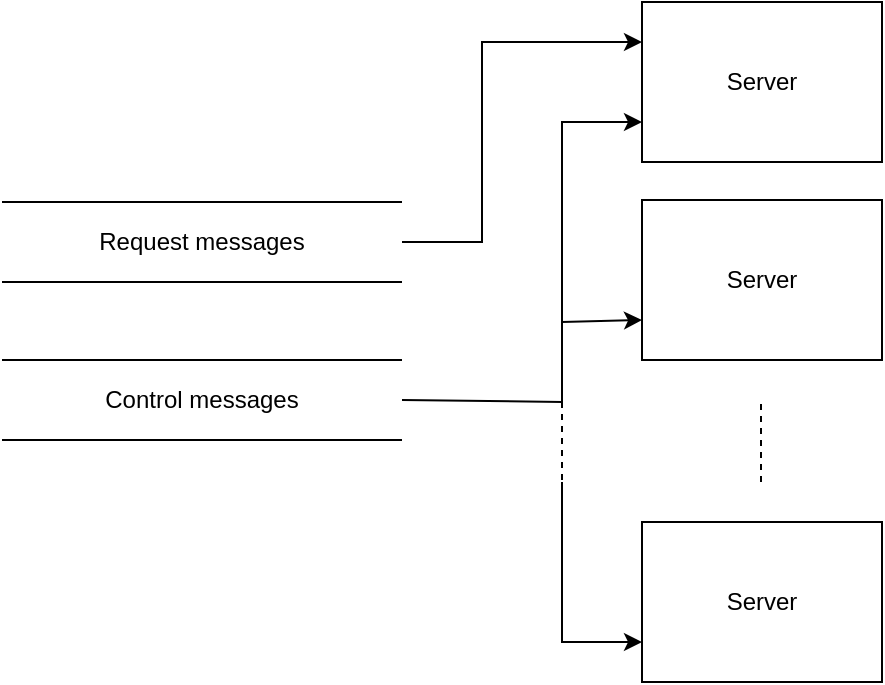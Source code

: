 <mxfile version="17.4.6" type="device"><diagram id="uZTdY9spd6TSN15nmO4a" name="Page-1"><mxGraphModel dx="1253" dy="724" grid="1" gridSize="10" guides="1" tooltips="1" connect="1" arrows="1" fold="1" page="1" pageScale="1" pageWidth="827" pageHeight="1169" math="0" shadow="0"><root><mxCell id="0"/><mxCell id="1" parent="0"/><mxCell id="5cE-T5YSsXicTpxsx7eF-1" value="Server" style="rounded=0;whiteSpace=wrap;html=1;" vertex="1" parent="1"><mxGeometry x="360" y="40" width="120" height="80" as="geometry"/></mxCell><mxCell id="5cE-T5YSsXicTpxsx7eF-4" value="Server" style="rounded=0;whiteSpace=wrap;html=1;" vertex="1" parent="1"><mxGeometry x="360" y="139" width="120" height="80" as="geometry"/></mxCell><mxCell id="5cE-T5YSsXicTpxsx7eF-5" value="Server" style="rounded=0;whiteSpace=wrap;html=1;direction=west;" vertex="1" parent="1"><mxGeometry x="360" y="300" width="120" height="80" as="geometry"/></mxCell><mxCell id="5cE-T5YSsXicTpxsx7eF-6" value="" style="endArrow=none;html=1;rounded=0;" edge="1" parent="1"><mxGeometry width="50" height="50" relative="1" as="geometry"><mxPoint x="40" y="140" as="sourcePoint"/><mxPoint x="240" y="140" as="targetPoint"/></mxGeometry></mxCell><mxCell id="5cE-T5YSsXicTpxsx7eF-7" value="" style="endArrow=none;dashed=1;html=1;rounded=0;" edge="1" parent="1"><mxGeometry width="50" height="50" relative="1" as="geometry"><mxPoint x="419.5" y="280" as="sourcePoint"/><mxPoint x="419.5" y="240" as="targetPoint"/></mxGeometry></mxCell><mxCell id="5cE-T5YSsXicTpxsx7eF-8" value="" style="endArrow=none;html=1;rounded=0;" edge="1" parent="1"><mxGeometry width="50" height="50" relative="1" as="geometry"><mxPoint x="40" y="180" as="sourcePoint"/><mxPoint x="240" y="180" as="targetPoint"/></mxGeometry></mxCell><mxCell id="5cE-T5YSsXicTpxsx7eF-11" value="Request messages" style="text;html=1;strokeColor=none;fillColor=none;align=center;verticalAlign=middle;whiteSpace=wrap;rounded=0;" vertex="1" parent="1"><mxGeometry x="40" y="140" width="200" height="40" as="geometry"/></mxCell><mxCell id="5cE-T5YSsXicTpxsx7eF-12" value="" style="endArrow=none;html=1;rounded=0;" edge="1" parent="1"><mxGeometry width="50" height="50" relative="1" as="geometry"><mxPoint x="40" y="219" as="sourcePoint"/><mxPoint x="240" y="219" as="targetPoint"/></mxGeometry></mxCell><mxCell id="5cE-T5YSsXicTpxsx7eF-13" value="" style="endArrow=none;html=1;rounded=0;" edge="1" parent="1"><mxGeometry width="50" height="50" relative="1" as="geometry"><mxPoint x="40" y="259" as="sourcePoint"/><mxPoint x="240" y="259" as="targetPoint"/></mxGeometry></mxCell><mxCell id="5cE-T5YSsXicTpxsx7eF-14" value="Control messages" style="text;html=1;strokeColor=none;fillColor=none;align=center;verticalAlign=middle;whiteSpace=wrap;rounded=0;" vertex="1" parent="1"><mxGeometry x="40" y="219" width="200" height="40" as="geometry"/></mxCell><mxCell id="5cE-T5YSsXicTpxsx7eF-15" value="" style="endArrow=classic;html=1;rounded=0;exitX=1;exitY=0.5;exitDx=0;exitDy=0;entryX=0;entryY=0.25;entryDx=0;entryDy=0;" edge="1" parent="1" source="5cE-T5YSsXicTpxsx7eF-11" target="5cE-T5YSsXicTpxsx7eF-1"><mxGeometry width="50" height="50" relative="1" as="geometry"><mxPoint x="390" y="400" as="sourcePoint"/><mxPoint x="310" y="70" as="targetPoint"/><Array as="points"><mxPoint x="280" y="160"/><mxPoint x="280" y="60"/></Array></mxGeometry></mxCell><mxCell id="5cE-T5YSsXicTpxsx7eF-16" value="" style="endArrow=classic;html=1;rounded=0;exitX=1;exitY=0.5;exitDx=0;exitDy=0;entryX=0;entryY=0.75;entryDx=0;entryDy=0;" edge="1" parent="1" source="5cE-T5YSsXicTpxsx7eF-14" target="5cE-T5YSsXicTpxsx7eF-1"><mxGeometry width="50" height="50" relative="1" as="geometry"><mxPoint x="390" y="400" as="sourcePoint"/><mxPoint x="320" y="239" as="targetPoint"/><Array as="points"><mxPoint x="320" y="240"/><mxPoint x="320" y="100"/></Array></mxGeometry></mxCell><mxCell id="5cE-T5YSsXicTpxsx7eF-17" value="" style="endArrow=classic;html=1;rounded=0;entryX=0;entryY=0.75;entryDx=0;entryDy=0;" edge="1" parent="1" target="5cE-T5YSsXicTpxsx7eF-4"><mxGeometry width="50" height="50" relative="1" as="geometry"><mxPoint x="320" y="200" as="sourcePoint"/><mxPoint x="440" y="350" as="targetPoint"/></mxGeometry></mxCell><mxCell id="5cE-T5YSsXicTpxsx7eF-22" value="" style="endArrow=none;dashed=1;html=1;rounded=0;" edge="1" parent="1"><mxGeometry width="50" height="50" relative="1" as="geometry"><mxPoint x="320" y="240" as="sourcePoint"/><mxPoint x="320" y="280" as="targetPoint"/></mxGeometry></mxCell><mxCell id="5cE-T5YSsXicTpxsx7eF-23" value="" style="endArrow=classic;html=1;rounded=0;entryX=1;entryY=0.25;entryDx=0;entryDy=0;" edge="1" parent="1" target="5cE-T5YSsXicTpxsx7eF-5"><mxGeometry width="50" height="50" relative="1" as="geometry"><mxPoint x="320" y="280" as="sourcePoint"/><mxPoint x="440" y="350" as="targetPoint"/><Array as="points"><mxPoint x="320" y="360"/></Array></mxGeometry></mxCell></root></mxGraphModel></diagram></mxfile>